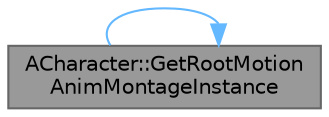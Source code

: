 digraph "ACharacter::GetRootMotionAnimMontageInstance"
{
 // INTERACTIVE_SVG=YES
 // LATEX_PDF_SIZE
  bgcolor="transparent";
  edge [fontname=Helvetica,fontsize=10,labelfontname=Helvetica,labelfontsize=10];
  node [fontname=Helvetica,fontsize=10,shape=box,height=0.2,width=0.4];
  rankdir="LR";
  Node1 [id="Node000001",label="ACharacter::GetRootMotion\lAnimMontageInstance",height=0.2,width=0.4,color="gray40", fillcolor="grey60", style="filled", fontcolor="black",tooltip="Get FAnimMontageInstance playing RootMotion."];
  Node1 -> Node1 [id="edge1_Node000001_Node000001",color="steelblue1",style="solid",tooltip=" "];
}
